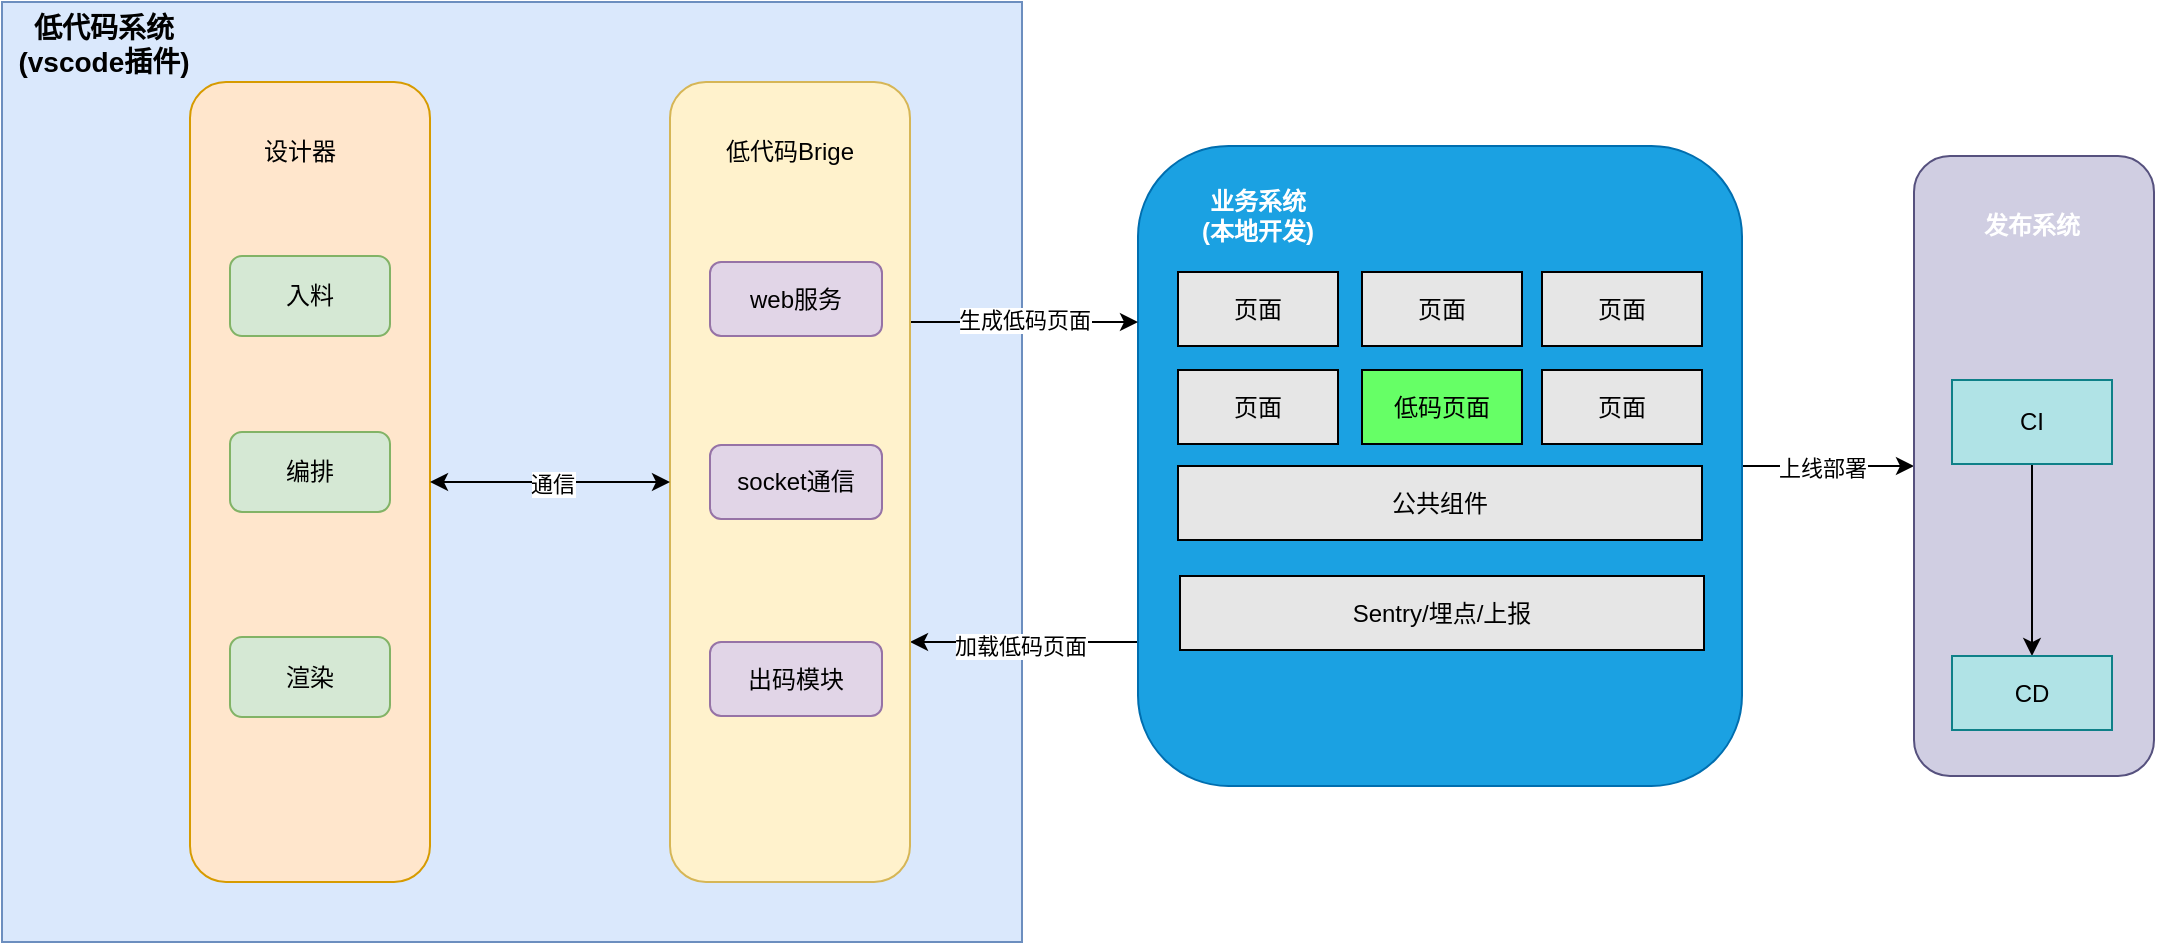 <mxfile version="24.1.0" type="github">
  <diagram name="第 1 页" id="gPpqprnMWn_5t946RDb_">
    <mxGraphModel dx="984" dy="564" grid="1" gridSize="10" guides="1" tooltips="1" connect="1" arrows="1" fold="1" page="1" pageScale="1" pageWidth="827" pageHeight="1169" math="0" shadow="0">
      <root>
        <mxCell id="0" />
        <mxCell id="1" parent="0" />
        <mxCell id="BFZzKgCnbcVm8hcBajh6-37" value="" style="rounded=0;whiteSpace=wrap;html=1;fillColor=#dae8fc;strokeColor=#6c8ebf;" vertex="1" parent="1">
          <mxGeometry x="20" y="40" width="510" height="470" as="geometry" />
        </mxCell>
        <mxCell id="BFZzKgCnbcVm8hcBajh6-1" value="" style="rounded=1;whiteSpace=wrap;html=1;fillColor=#ffe6cc;strokeColor=#d79b00;" vertex="1" parent="1">
          <mxGeometry x="114" y="80" width="120" height="400" as="geometry" />
        </mxCell>
        <mxCell id="BFZzKgCnbcVm8hcBajh6-22" value="" style="edgeStyle=orthogonalEdgeStyle;rounded=0;orthogonalLoop=1;jettySize=auto;html=1;" edge="1" parent="1">
          <mxGeometry relative="1" as="geometry">
            <mxPoint x="588" y="360" as="sourcePoint" />
            <mxPoint x="474" y="360" as="targetPoint" />
          </mxGeometry>
        </mxCell>
        <mxCell id="BFZzKgCnbcVm8hcBajh6-24" value="加载低码页面" style="edgeLabel;html=1;align=center;verticalAlign=middle;resizable=0;points=[];" vertex="1" connectable="0" parent="BFZzKgCnbcVm8hcBajh6-22">
          <mxGeometry x="0.035" y="2" relative="1" as="geometry">
            <mxPoint as="offset" />
          </mxGeometry>
        </mxCell>
        <mxCell id="BFZzKgCnbcVm8hcBajh6-51" style="edgeStyle=orthogonalEdgeStyle;rounded=0;orthogonalLoop=1;jettySize=auto;html=1;entryX=0;entryY=0.5;entryDx=0;entryDy=0;" edge="1" parent="1" source="BFZzKgCnbcVm8hcBajh6-3" target="BFZzKgCnbcVm8hcBajh6-42">
          <mxGeometry relative="1" as="geometry" />
        </mxCell>
        <mxCell id="BFZzKgCnbcVm8hcBajh6-55" value="上线部署" style="edgeLabel;html=1;align=center;verticalAlign=middle;resizable=0;points=[];" vertex="1" connectable="0" parent="BFZzKgCnbcVm8hcBajh6-51">
          <mxGeometry x="-0.07" relative="1" as="geometry">
            <mxPoint y="1" as="offset" />
          </mxGeometry>
        </mxCell>
        <mxCell id="BFZzKgCnbcVm8hcBajh6-3" value="" style="rounded=1;whiteSpace=wrap;html=1;fillColor=#1ba1e2;fontColor=#ffffff;strokeColor=#006EAF;" vertex="1" parent="1">
          <mxGeometry x="588" y="112" width="302" height="320" as="geometry" />
        </mxCell>
        <mxCell id="BFZzKgCnbcVm8hcBajh6-7" value="&lt;b&gt;业务系统(本地开发)&lt;/b&gt;" style="text;html=1;align=center;verticalAlign=middle;whiteSpace=wrap;rounded=0;fontColor=#FFFFFF;" vertex="1" parent="1">
          <mxGeometry x="618" y="132" width="60" height="30" as="geometry" />
        </mxCell>
        <mxCell id="BFZzKgCnbcVm8hcBajh6-8" value="页面" style="rounded=0;whiteSpace=wrap;html=1;fillColor=#E6E6E6;" vertex="1" parent="1">
          <mxGeometry x="608" y="175" width="80" height="37" as="geometry" />
        </mxCell>
        <mxCell id="BFZzKgCnbcVm8hcBajh6-9" value="页面" style="rounded=0;whiteSpace=wrap;html=1;fillColor=#E6E6E6;" vertex="1" parent="1">
          <mxGeometry x="700" y="175" width="80" height="37" as="geometry" />
        </mxCell>
        <mxCell id="BFZzKgCnbcVm8hcBajh6-10" value="页面" style="rounded=0;whiteSpace=wrap;html=1;fillColor=#E6E6E6;" vertex="1" parent="1">
          <mxGeometry x="790" y="175" width="80" height="37" as="geometry" />
        </mxCell>
        <mxCell id="BFZzKgCnbcVm8hcBajh6-11" value="低码页面" style="rounded=0;whiteSpace=wrap;html=1;fillColor=#66FF66;" vertex="1" parent="1">
          <mxGeometry x="700" y="224" width="80" height="37" as="geometry" />
        </mxCell>
        <mxCell id="BFZzKgCnbcVm8hcBajh6-12" value="页面" style="rounded=0;whiteSpace=wrap;html=1;fillColor=#E6E6E6;" vertex="1" parent="1">
          <mxGeometry x="608" y="224" width="80" height="37" as="geometry" />
        </mxCell>
        <mxCell id="BFZzKgCnbcVm8hcBajh6-13" value="页面" style="rounded=0;whiteSpace=wrap;html=1;fillColor=#E6E6E6;" vertex="1" parent="1">
          <mxGeometry x="790" y="224" width="80" height="37" as="geometry" />
        </mxCell>
        <mxCell id="BFZzKgCnbcVm8hcBajh6-14" value="Sentry/埋点/上报" style="rounded=0;whiteSpace=wrap;html=1;fillColor=#E6E6E6;" vertex="1" parent="1">
          <mxGeometry x="609" y="327" width="262" height="37" as="geometry" />
        </mxCell>
        <mxCell id="BFZzKgCnbcVm8hcBajh6-19" style="edgeStyle=orthogonalEdgeStyle;rounded=0;orthogonalLoop=1;jettySize=auto;html=1;exitX=1;exitY=0.5;exitDx=0;exitDy=0;entryX=0;entryY=0.5;entryDx=0;entryDy=0;" edge="1" parent="1">
          <mxGeometry relative="1" as="geometry">
            <mxPoint x="474" y="200" as="sourcePoint" />
            <mxPoint x="588" y="200" as="targetPoint" />
          </mxGeometry>
        </mxCell>
        <mxCell id="BFZzKgCnbcVm8hcBajh6-20" value="生成低码页面" style="edgeLabel;html=1;align=center;verticalAlign=middle;resizable=0;points=[];" vertex="1" connectable="0" parent="BFZzKgCnbcVm8hcBajh6-19">
          <mxGeometry x="-0.013" y="2" relative="1" as="geometry">
            <mxPoint y="1" as="offset" />
          </mxGeometry>
        </mxCell>
        <mxCell id="BFZzKgCnbcVm8hcBajh6-16" value="" style="rounded=1;whiteSpace=wrap;html=1;fillColor=#fff2cc;strokeColor=#d6b656;" vertex="1" parent="1">
          <mxGeometry x="354" y="80" width="120" height="400" as="geometry" />
        </mxCell>
        <mxCell id="BFZzKgCnbcVm8hcBajh6-26" value="" style="endArrow=classic;startArrow=classic;html=1;rounded=0;entryX=0;entryY=0.5;entryDx=0;entryDy=0;exitX=1;exitY=0.5;exitDx=0;exitDy=0;" edge="1" parent="1" source="BFZzKgCnbcVm8hcBajh6-1" target="BFZzKgCnbcVm8hcBajh6-16">
          <mxGeometry width="50" height="50" relative="1" as="geometry">
            <mxPoint x="234" y="285" as="sourcePoint" />
            <mxPoint x="284" y="235" as="targetPoint" />
          </mxGeometry>
        </mxCell>
        <mxCell id="BFZzKgCnbcVm8hcBajh6-27" value="通信" style="edgeLabel;html=1;align=center;verticalAlign=middle;resizable=0;points=[];" vertex="1" connectable="0" parent="BFZzKgCnbcVm8hcBajh6-26">
          <mxGeometry x="0.017" relative="1" as="geometry">
            <mxPoint y="1" as="offset" />
          </mxGeometry>
        </mxCell>
        <mxCell id="BFZzKgCnbcVm8hcBajh6-28" value="低代码Brige" style="text;html=1;align=center;verticalAlign=middle;whiteSpace=wrap;rounded=0;" vertex="1" parent="1">
          <mxGeometry x="369" y="100" width="90" height="30" as="geometry" />
        </mxCell>
        <mxCell id="BFZzKgCnbcVm8hcBajh6-29" value="web服务" style="rounded=1;whiteSpace=wrap;html=1;fillColor=#e1d5e7;strokeColor=#9673a6;" vertex="1" parent="1">
          <mxGeometry x="374" y="170" width="86" height="37" as="geometry" />
        </mxCell>
        <mxCell id="BFZzKgCnbcVm8hcBajh6-30" value="socket通信" style="rounded=1;whiteSpace=wrap;html=1;fillColor=#e1d5e7;strokeColor=#9673a6;" vertex="1" parent="1">
          <mxGeometry x="374" y="261.5" width="86" height="37" as="geometry" />
        </mxCell>
        <mxCell id="BFZzKgCnbcVm8hcBajh6-31" value="出码模块" style="rounded=1;whiteSpace=wrap;html=1;fillColor=#e1d5e7;strokeColor=#9673a6;" vertex="1" parent="1">
          <mxGeometry x="374" y="360" width="86" height="37" as="geometry" />
        </mxCell>
        <mxCell id="BFZzKgCnbcVm8hcBajh6-33" value="设计器" style="text;html=1;align=center;verticalAlign=middle;whiteSpace=wrap;rounded=0;" vertex="1" parent="1">
          <mxGeometry x="139" y="100" width="60" height="30" as="geometry" />
        </mxCell>
        <mxCell id="BFZzKgCnbcVm8hcBajh6-34" value="入料" style="rounded=1;whiteSpace=wrap;html=1;fillColor=#d5e8d4;strokeColor=#82b366;" vertex="1" parent="1">
          <mxGeometry x="134" y="167" width="80" height="40" as="geometry" />
        </mxCell>
        <mxCell id="BFZzKgCnbcVm8hcBajh6-35" value="编排" style="rounded=1;whiteSpace=wrap;html=1;fillColor=#d5e8d4;strokeColor=#82b366;" vertex="1" parent="1">
          <mxGeometry x="134" y="255" width="80" height="40" as="geometry" />
        </mxCell>
        <mxCell id="BFZzKgCnbcVm8hcBajh6-36" value="渲染" style="rounded=1;whiteSpace=wrap;html=1;fillColor=#d5e8d4;strokeColor=#82b366;" vertex="1" parent="1">
          <mxGeometry x="134" y="357.5" width="80" height="40" as="geometry" />
        </mxCell>
        <mxCell id="BFZzKgCnbcVm8hcBajh6-39" value="&lt;font style=&quot;font-size: 14px;&quot;&gt;&lt;b&gt;低代码系统(vscode插件)&lt;/b&gt;&lt;/font&gt;" style="text;html=1;align=center;verticalAlign=middle;whiteSpace=wrap;rounded=0;" vertex="1" parent="1">
          <mxGeometry x="26" y="46" width="90" height="30" as="geometry" />
        </mxCell>
        <mxCell id="BFZzKgCnbcVm8hcBajh6-42" value="" style="rounded=1;whiteSpace=wrap;html=1;fillColor=#d0cee2;strokeColor=#56517e;" vertex="1" parent="1">
          <mxGeometry x="976" y="117" width="120" height="310" as="geometry" />
        </mxCell>
        <mxCell id="BFZzKgCnbcVm8hcBajh6-43" value="&lt;b&gt;发布系统&lt;/b&gt;" style="text;html=1;align=center;verticalAlign=middle;whiteSpace=wrap;rounded=0;fontColor=#FFFFFF;" vertex="1" parent="1">
          <mxGeometry x="1005" y="137" width="60" height="30" as="geometry" />
        </mxCell>
        <mxCell id="BFZzKgCnbcVm8hcBajh6-52" style="edgeStyle=orthogonalEdgeStyle;rounded=0;orthogonalLoop=1;jettySize=auto;html=1;" edge="1" parent="1" source="BFZzKgCnbcVm8hcBajh6-46" target="BFZzKgCnbcVm8hcBajh6-50">
          <mxGeometry relative="1" as="geometry" />
        </mxCell>
        <mxCell id="BFZzKgCnbcVm8hcBajh6-46" value="CI" style="rounded=0;whiteSpace=wrap;html=1;fillColor=#b0e3e6;strokeColor=#0e8088;" vertex="1" parent="1">
          <mxGeometry x="995" y="229" width="80" height="42" as="geometry" />
        </mxCell>
        <mxCell id="BFZzKgCnbcVm8hcBajh6-50" value="CD" style="rounded=0;whiteSpace=wrap;html=1;fillColor=#b0e3e6;strokeColor=#0e8088;" vertex="1" parent="1">
          <mxGeometry x="995" y="367" width="80" height="37" as="geometry" />
        </mxCell>
        <mxCell id="BFZzKgCnbcVm8hcBajh6-54" value="公共组件" style="rounded=0;whiteSpace=wrap;html=1;fillColor=#E6E6E6;" vertex="1" parent="1">
          <mxGeometry x="608" y="272" width="262" height="37" as="geometry" />
        </mxCell>
      </root>
    </mxGraphModel>
  </diagram>
</mxfile>
